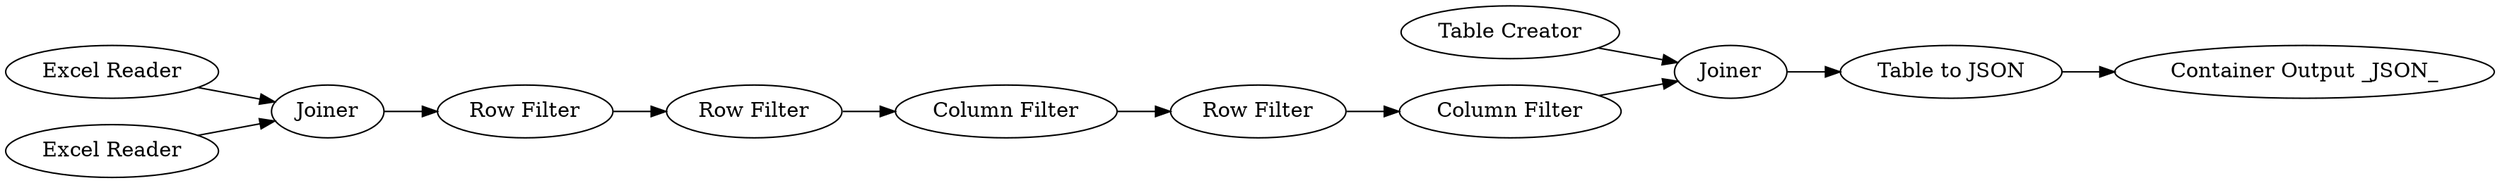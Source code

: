 digraph {
	"603930062455404255_4" [label="Row Filter"]
	"603930062455404255_5" [label="Row Filter"]
	"603930062455404255_1" [label="Excel Reader"]
	"603930062455404255_6" [label="Column Filter"]
	"603930062455404255_7" [label="Row Filter"]
	"603930062455404255_2" [label="Excel Reader"]
	"603930062455404255_3" [label=Joiner]
	"603930062455404255_12" [label="Table to JSON"]
	"603930062455404255_13" [label="Container Output _JSON_"]
	"603930062455404255_11" [label=Joiner]
	"603930062455404255_8" [label="Column Filter"]
	"603930062455404255_10" [label="Table Creator"]
	"603930062455404255_12" -> "603930062455404255_13"
	"603930062455404255_7" -> "603930062455404255_8"
	"603930062455404255_10" -> "603930062455404255_11"
	"603930062455404255_1" -> "603930062455404255_3"
	"603930062455404255_4" -> "603930062455404255_5"
	"603930062455404255_8" -> "603930062455404255_11"
	"603930062455404255_2" -> "603930062455404255_3"
	"603930062455404255_11" -> "603930062455404255_12"
	"603930062455404255_6" -> "603930062455404255_7"
	"603930062455404255_3" -> "603930062455404255_4"
	"603930062455404255_5" -> "603930062455404255_6"
	rankdir=LR
}
